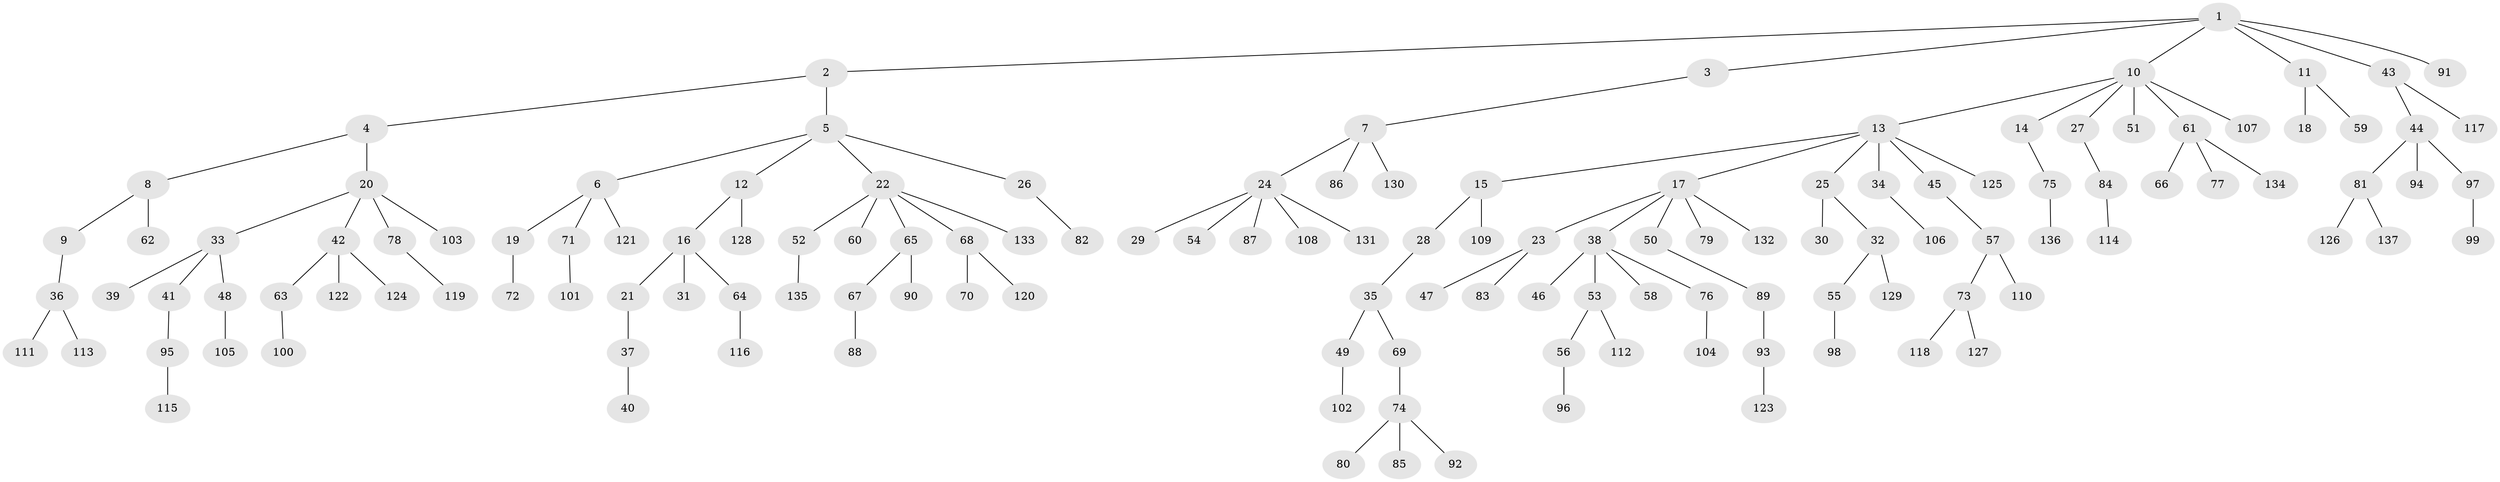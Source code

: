 // Generated by graph-tools (version 1.1) at 2025/53/03/09/25 04:53:59]
// undirected, 137 vertices, 136 edges
graph export_dot {
graph [start="1"]
  node [color=gray90,style=filled];
  1;
  2;
  3;
  4;
  5;
  6;
  7;
  8;
  9;
  10;
  11;
  12;
  13;
  14;
  15;
  16;
  17;
  18;
  19;
  20;
  21;
  22;
  23;
  24;
  25;
  26;
  27;
  28;
  29;
  30;
  31;
  32;
  33;
  34;
  35;
  36;
  37;
  38;
  39;
  40;
  41;
  42;
  43;
  44;
  45;
  46;
  47;
  48;
  49;
  50;
  51;
  52;
  53;
  54;
  55;
  56;
  57;
  58;
  59;
  60;
  61;
  62;
  63;
  64;
  65;
  66;
  67;
  68;
  69;
  70;
  71;
  72;
  73;
  74;
  75;
  76;
  77;
  78;
  79;
  80;
  81;
  82;
  83;
  84;
  85;
  86;
  87;
  88;
  89;
  90;
  91;
  92;
  93;
  94;
  95;
  96;
  97;
  98;
  99;
  100;
  101;
  102;
  103;
  104;
  105;
  106;
  107;
  108;
  109;
  110;
  111;
  112;
  113;
  114;
  115;
  116;
  117;
  118;
  119;
  120;
  121;
  122;
  123;
  124;
  125;
  126;
  127;
  128;
  129;
  130;
  131;
  132;
  133;
  134;
  135;
  136;
  137;
  1 -- 2;
  1 -- 3;
  1 -- 10;
  1 -- 11;
  1 -- 43;
  1 -- 91;
  2 -- 4;
  2 -- 5;
  3 -- 7;
  4 -- 8;
  4 -- 20;
  5 -- 6;
  5 -- 12;
  5 -- 22;
  5 -- 26;
  6 -- 19;
  6 -- 71;
  6 -- 121;
  7 -- 24;
  7 -- 86;
  7 -- 130;
  8 -- 9;
  8 -- 62;
  9 -- 36;
  10 -- 13;
  10 -- 14;
  10 -- 27;
  10 -- 51;
  10 -- 61;
  10 -- 107;
  11 -- 18;
  11 -- 59;
  12 -- 16;
  12 -- 128;
  13 -- 15;
  13 -- 17;
  13 -- 25;
  13 -- 34;
  13 -- 45;
  13 -- 125;
  14 -- 75;
  15 -- 28;
  15 -- 109;
  16 -- 21;
  16 -- 31;
  16 -- 64;
  17 -- 23;
  17 -- 38;
  17 -- 50;
  17 -- 79;
  17 -- 132;
  19 -- 72;
  20 -- 33;
  20 -- 42;
  20 -- 78;
  20 -- 103;
  21 -- 37;
  22 -- 52;
  22 -- 60;
  22 -- 65;
  22 -- 68;
  22 -- 133;
  23 -- 47;
  23 -- 83;
  24 -- 29;
  24 -- 54;
  24 -- 87;
  24 -- 108;
  24 -- 131;
  25 -- 30;
  25 -- 32;
  26 -- 82;
  27 -- 84;
  28 -- 35;
  32 -- 55;
  32 -- 129;
  33 -- 39;
  33 -- 41;
  33 -- 48;
  34 -- 106;
  35 -- 49;
  35 -- 69;
  36 -- 111;
  36 -- 113;
  37 -- 40;
  38 -- 46;
  38 -- 53;
  38 -- 58;
  38 -- 76;
  41 -- 95;
  42 -- 63;
  42 -- 122;
  42 -- 124;
  43 -- 44;
  43 -- 117;
  44 -- 81;
  44 -- 94;
  44 -- 97;
  45 -- 57;
  48 -- 105;
  49 -- 102;
  50 -- 89;
  52 -- 135;
  53 -- 56;
  53 -- 112;
  55 -- 98;
  56 -- 96;
  57 -- 73;
  57 -- 110;
  61 -- 66;
  61 -- 77;
  61 -- 134;
  63 -- 100;
  64 -- 116;
  65 -- 67;
  65 -- 90;
  67 -- 88;
  68 -- 70;
  68 -- 120;
  69 -- 74;
  71 -- 101;
  73 -- 118;
  73 -- 127;
  74 -- 80;
  74 -- 85;
  74 -- 92;
  75 -- 136;
  76 -- 104;
  78 -- 119;
  81 -- 126;
  81 -- 137;
  84 -- 114;
  89 -- 93;
  93 -- 123;
  95 -- 115;
  97 -- 99;
}

